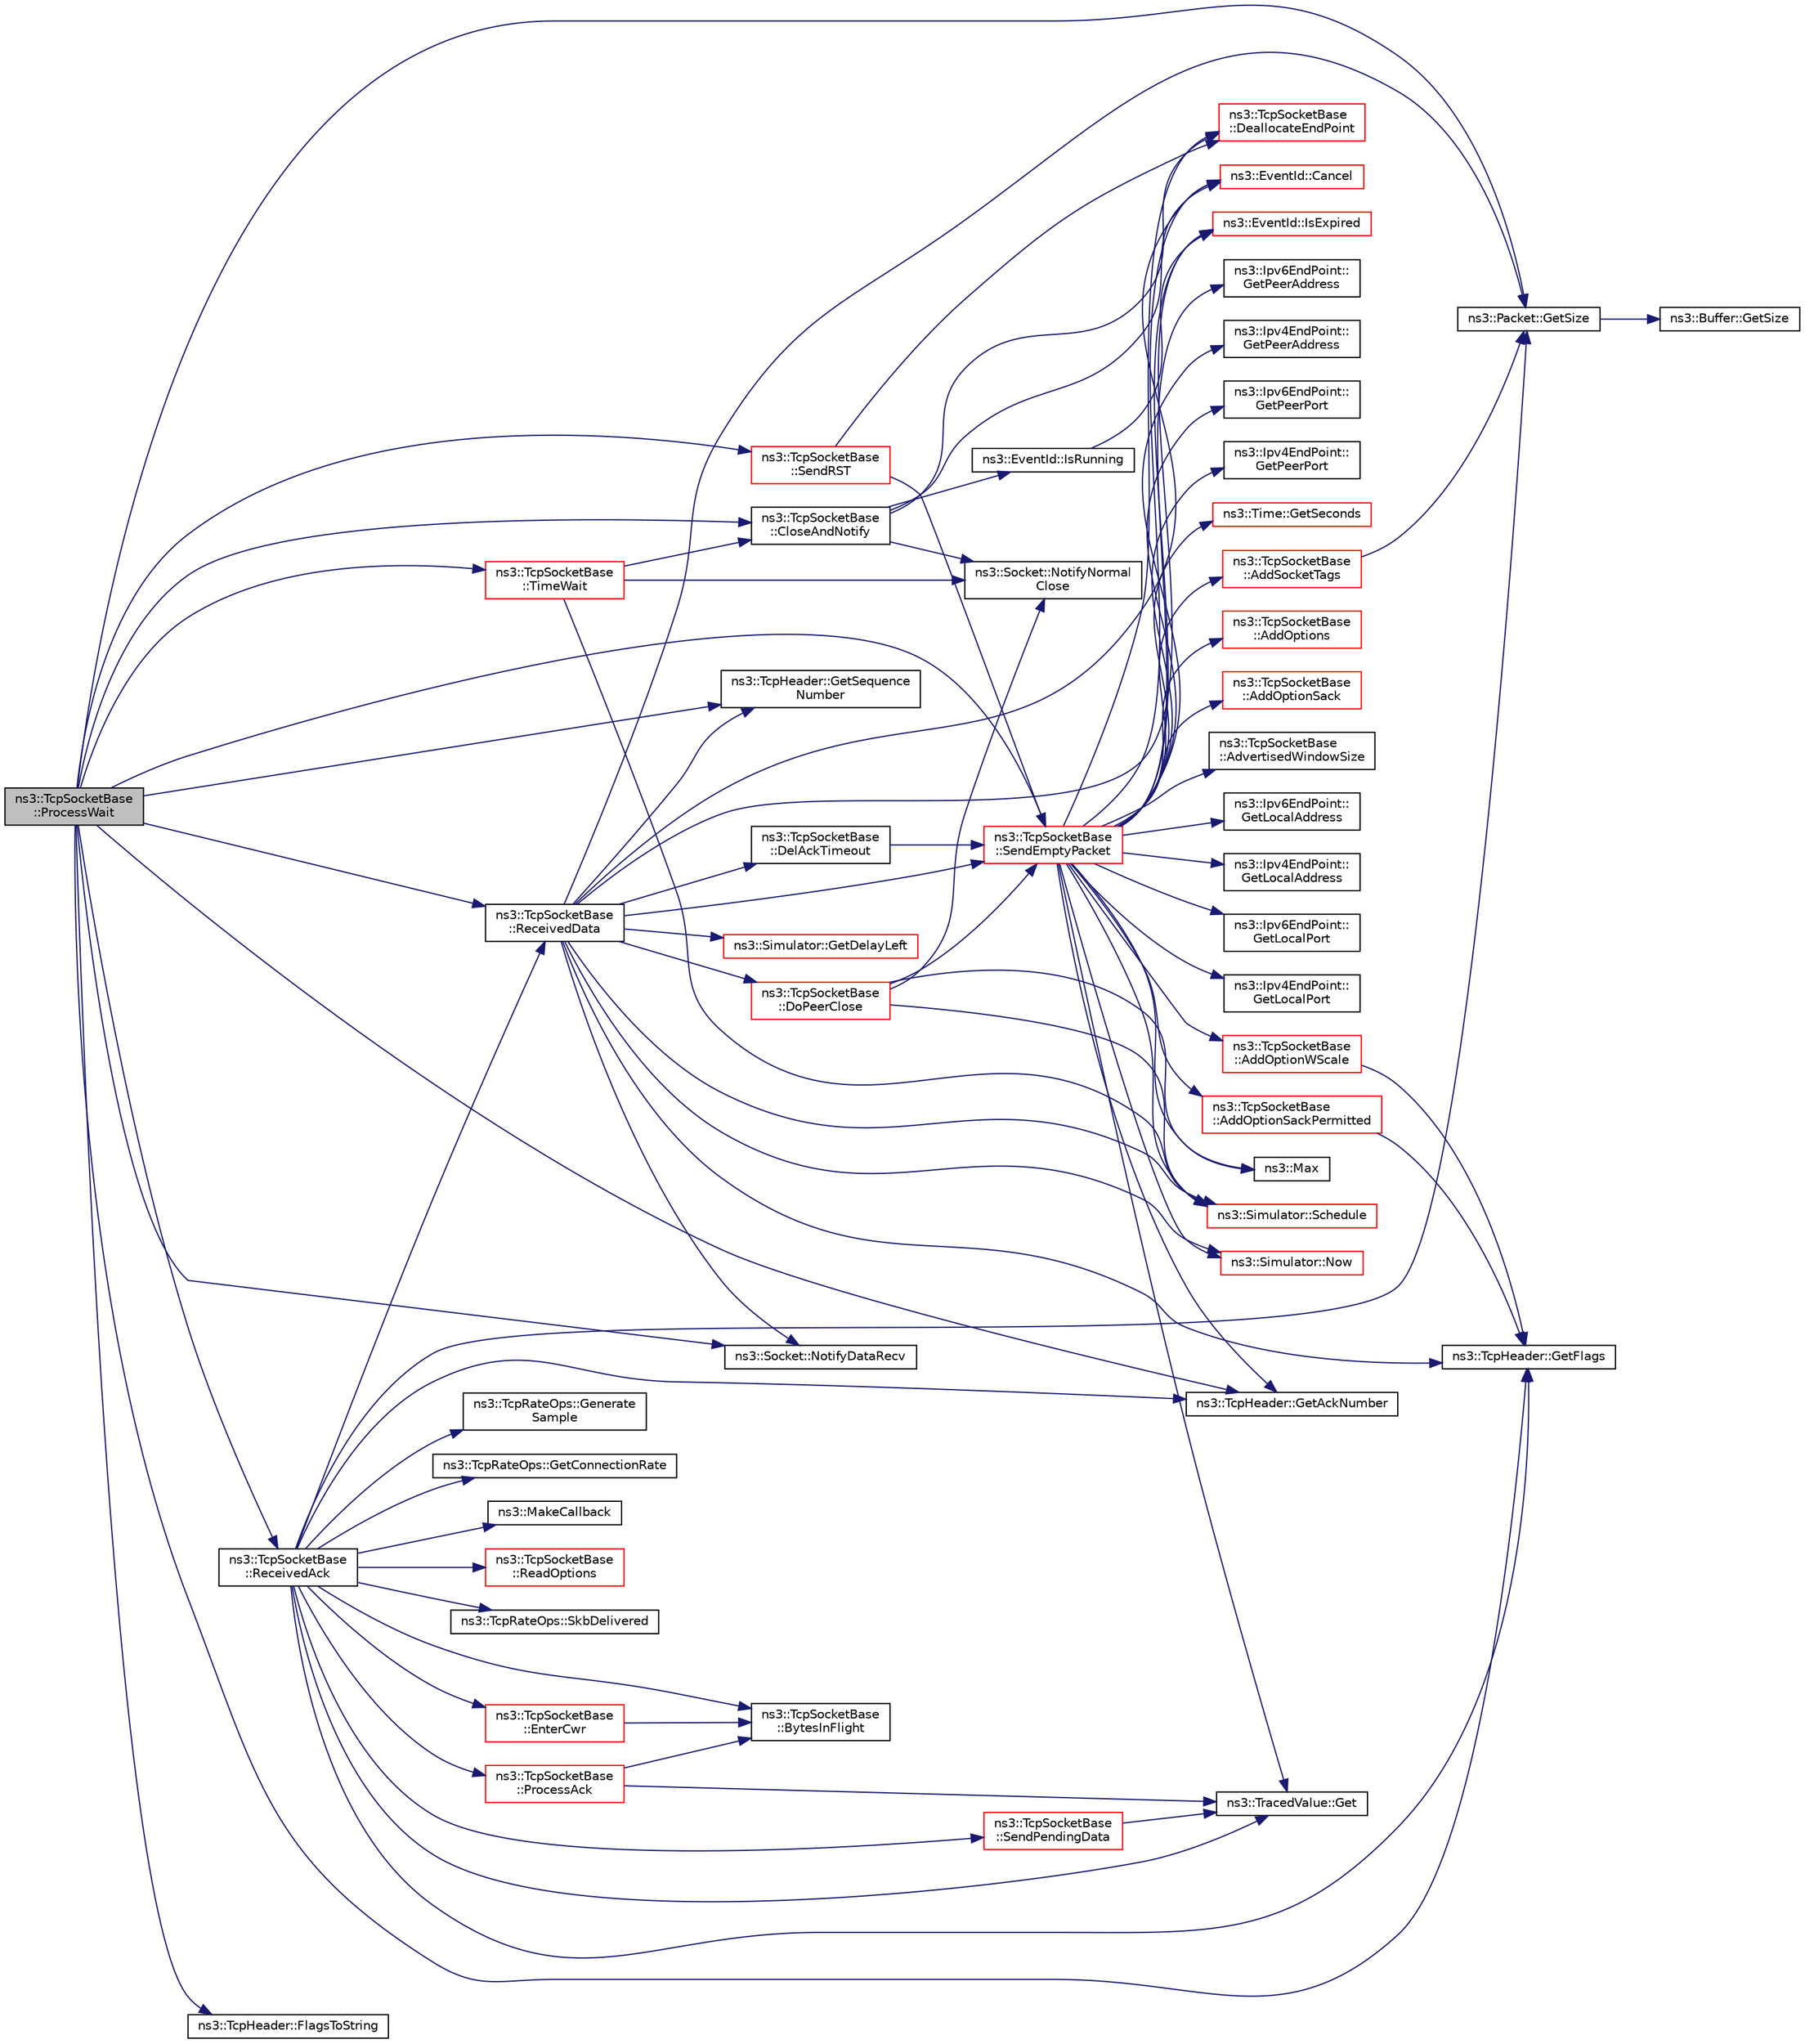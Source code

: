 digraph "ns3::TcpSocketBase::ProcessWait"
{
 // LATEX_PDF_SIZE
  edge [fontname="Helvetica",fontsize="10",labelfontname="Helvetica",labelfontsize="10"];
  node [fontname="Helvetica",fontsize="10",shape=record];
  rankdir="LR";
  Node1 [label="ns3::TcpSocketBase\l::ProcessWait",height=0.2,width=0.4,color="black", fillcolor="grey75", style="filled", fontcolor="black",tooltip="Received a packet upon CLOSE_WAIT, FIN_WAIT_1, FIN_WAIT_2."];
  Node1 -> Node2 [color="midnightblue",fontsize="10",style="solid",fontname="Helvetica"];
  Node2 [label="ns3::TcpSocketBase\l::CloseAndNotify",height=0.2,width=0.4,color="black", fillcolor="white", style="filled",URL="$classns3_1_1_tcp_socket_base.html#a04354f05482d826576740fd2f1691818",tooltip="Peacefully close the socket by notifying the upper layer and deallocate end point."];
  Node2 -> Node3 [color="midnightblue",fontsize="10",style="solid",fontname="Helvetica"];
  Node3 [label="ns3::EventId::Cancel",height=0.2,width=0.4,color="red", fillcolor="white", style="filled",URL="$classns3_1_1_event_id.html#a993ae94e48e014e1afd47edb16db7a11",tooltip="This method is syntactic sugar for the ns3::Simulator::Cancel method."];
  Node2 -> Node57 [color="midnightblue",fontsize="10",style="solid",fontname="Helvetica"];
  Node57 [label="ns3::TcpSocketBase\l::DeallocateEndPoint",height=0.2,width=0.4,color="red", fillcolor="white", style="filled",URL="$classns3_1_1_tcp_socket_base.html#a53791738228495d40197679dbc057392",tooltip="Deallocate m_endPoint and m_endPoint6."];
  Node2 -> Node62 [color="midnightblue",fontsize="10",style="solid",fontname="Helvetica"];
  Node62 [label="ns3::EventId::IsRunning",height=0.2,width=0.4,color="black", fillcolor="white", style="filled",URL="$classns3_1_1_event_id.html#a8b41e6f8c54db6bede8a7dcaf917074a",tooltip="This method is syntactic sugar for !IsExpired()."];
  Node62 -> Node63 [color="midnightblue",fontsize="10",style="solid",fontname="Helvetica"];
  Node63 [label="ns3::EventId::IsExpired",height=0.2,width=0.4,color="red", fillcolor="white", style="filled",URL="$classns3_1_1_event_id.html#acc25141054209b1a286a5471a51bd0c0",tooltip="This method is syntactic sugar for the ns3::Simulator::IsExpired method."];
  Node2 -> Node66 [color="midnightblue",fontsize="10",style="solid",fontname="Helvetica"];
  Node66 [label="ns3::Socket::NotifyNormal\lClose",height=0.2,width=0.4,color="black", fillcolor="white", style="filled",URL="$classns3_1_1_socket.html#a6bdec380c7dacff36147b89a05ceae84",tooltip="Notify through the callback (if set) that the connection has been closed."];
  Node1 -> Node67 [color="midnightblue",fontsize="10",style="solid",fontname="Helvetica"];
  Node67 [label="ns3::TcpHeader::FlagsToString",height=0.2,width=0.4,color="black", fillcolor="white", style="filled",URL="$classns3_1_1_tcp_header.html#aaaa261ca12b0fb50e45c7083cec88cff",tooltip="Converts an integer into a human readable list of Tcp flags."];
  Node1 -> Node68 [color="midnightblue",fontsize="10",style="solid",fontname="Helvetica"];
  Node68 [label="ns3::TcpHeader::GetAckNumber",height=0.2,width=0.4,color="black", fillcolor="white", style="filled",URL="$classns3_1_1_tcp_header.html#adc8bd17b9053c53f67f3be71adbb2e54",tooltip="Get the ACK number."];
  Node1 -> Node69 [color="midnightblue",fontsize="10",style="solid",fontname="Helvetica"];
  Node69 [label="ns3::TcpHeader::GetFlags",height=0.2,width=0.4,color="black", fillcolor="white", style="filled",URL="$classns3_1_1_tcp_header.html#adae57f746870a94c0fe4181c87368b62",tooltip="Get the flags."];
  Node1 -> Node70 [color="midnightblue",fontsize="10",style="solid",fontname="Helvetica"];
  Node70 [label="ns3::TcpHeader::GetSequence\lNumber",height=0.2,width=0.4,color="black", fillcolor="white", style="filled",URL="$classns3_1_1_tcp_header.html#a378fca684de64584c4fcc7dd9034e5e5",tooltip="Get the sequence number."];
  Node1 -> Node71 [color="midnightblue",fontsize="10",style="solid",fontname="Helvetica"];
  Node71 [label="ns3::Packet::GetSize",height=0.2,width=0.4,color="black", fillcolor="white", style="filled",URL="$classns3_1_1_packet.html#afff7cb1ff518ee6dc0d424e10a5ad6ec",tooltip="Returns the the size in bytes of the packet (including the zero-filled initial payload)."];
  Node71 -> Node72 [color="midnightblue",fontsize="10",style="solid",fontname="Helvetica"];
  Node72 [label="ns3::Buffer::GetSize",height=0.2,width=0.4,color="black", fillcolor="white", style="filled",URL="$classns3_1_1_buffer.html#a60c9172d2b102f8856c81b2126c8b209",tooltip=" "];
  Node1 -> Node73 [color="midnightblue",fontsize="10",style="solid",fontname="Helvetica"];
  Node73 [label="ns3::Socket::NotifyDataRecv",height=0.2,width=0.4,color="black", fillcolor="white", style="filled",URL="$classns3_1_1_socket.html#a91fa3046bbd0a7644381f1d2481bdfef",tooltip="Notify through the callback (if set) that some data have been received."];
  Node1 -> Node74 [color="midnightblue",fontsize="10",style="solid",fontname="Helvetica"];
  Node74 [label="ns3::TcpSocketBase\l::ReceivedAck",height=0.2,width=0.4,color="black", fillcolor="white", style="filled",URL="$classns3_1_1_tcp_socket_base.html#a695c036628adf8a204a653dbf178f8cd",tooltip="Received an ACK packet."];
  Node74 -> Node75 [color="midnightblue",fontsize="10",style="solid",fontname="Helvetica"];
  Node75 [label="ns3::TcpSocketBase\l::BytesInFlight",height=0.2,width=0.4,color="black", fillcolor="white", style="filled",URL="$classns3_1_1_tcp_socket_base.html#a4f2b484c1f51d637f65f961549865156",tooltip="Return total bytes in flight."];
  Node74 -> Node76 [color="midnightblue",fontsize="10",style="solid",fontname="Helvetica"];
  Node76 [label="ns3::TcpSocketBase\l::EnterCwr",height=0.2,width=0.4,color="red", fillcolor="white", style="filled",URL="$classns3_1_1_tcp_socket_base.html#af0129729e1f9662d2856569f0dc5f5a1",tooltip="Enter CA_CWR state upon receipt of an ECN Echo."];
  Node76 -> Node75 [color="midnightblue",fontsize="10",style="solid",fontname="Helvetica"];
  Node74 -> Node78 [color="midnightblue",fontsize="10",style="solid",fontname="Helvetica"];
  Node78 [label="ns3::TcpRateOps::Generate\lSample",height=0.2,width=0.4,color="black", fillcolor="white", style="filled",URL="$classns3_1_1_tcp_rate_ops.html#ada84961d8f7415b299ebb338dc1de2b5",tooltip="Generate a TcpRateSample to feed a congestion avoidance algorithm."];
  Node74 -> Node79 [color="midnightblue",fontsize="10",style="solid",fontname="Helvetica"];
  Node79 [label="ns3::TracedValue::Get",height=0.2,width=0.4,color="black", fillcolor="white", style="filled",URL="$classns3_1_1_traced_value.html#af77ce761fca6254db42c875dd1a4cdc6",tooltip="Get the underlying value."];
  Node74 -> Node68 [color="midnightblue",fontsize="10",style="solid",fontname="Helvetica"];
  Node74 -> Node80 [color="midnightblue",fontsize="10",style="solid",fontname="Helvetica"];
  Node80 [label="ns3::TcpRateOps::GetConnectionRate",height=0.2,width=0.4,color="black", fillcolor="white", style="filled",URL="$classns3_1_1_tcp_rate_ops.html#a54197c90d2e4230b6307cdfd65e3a299",tooltip=" "];
  Node74 -> Node69 [color="midnightblue",fontsize="10",style="solid",fontname="Helvetica"];
  Node74 -> Node71 [color="midnightblue",fontsize="10",style="solid",fontname="Helvetica"];
  Node74 -> Node81 [color="midnightblue",fontsize="10",style="solid",fontname="Helvetica"];
  Node81 [label="ns3::MakeCallback",height=0.2,width=0.4,color="black", fillcolor="white", style="filled",URL="$namespacens3.html#af1dde3c04374147fca0cfe3b0766d664",tooltip="Build Callbacks for class method members which take varying numbers of arguments and potentially retu..."];
  Node74 -> Node82 [color="midnightblue",fontsize="10",style="solid",fontname="Helvetica"];
  Node82 [label="ns3::TcpSocketBase\l::ProcessAck",height=0.2,width=0.4,color="red", fillcolor="white", style="filled",URL="$classns3_1_1_tcp_socket_base.html#ad510be50dd8e1c5cdcd31fb5b690e63d",tooltip="Process a received ack."];
  Node82 -> Node75 [color="midnightblue",fontsize="10",style="solid",fontname="Helvetica"];
  Node82 -> Node79 [color="midnightblue",fontsize="10",style="solid",fontname="Helvetica"];
  Node74 -> Node204 [color="midnightblue",fontsize="10",style="solid",fontname="Helvetica"];
  Node204 [label="ns3::TcpSocketBase\l::ReadOptions",height=0.2,width=0.4,color="red", fillcolor="white", style="filled",URL="$classns3_1_1_tcp_socket_base.html#a9faee69d5a9ec04a2e3b7af6f2c1c55a",tooltip="Read TCP options before Ack processing."];
  Node74 -> Node208 [color="midnightblue",fontsize="10",style="solid",fontname="Helvetica"];
  Node208 [label="ns3::TcpSocketBase\l::ReceivedData",height=0.2,width=0.4,color="black", fillcolor="white", style="filled",URL="$classns3_1_1_tcp_socket_base.html#a479e1a8be1ee1b169f87e57a4dc6f73c",tooltip="Recv of a data, put into buffer, call L7 to get it if necessary."];
  Node208 -> Node3 [color="midnightblue",fontsize="10",style="solid",fontname="Helvetica"];
  Node208 -> Node209 [color="midnightblue",fontsize="10",style="solid",fontname="Helvetica"];
  Node209 [label="ns3::TcpSocketBase\l::DelAckTimeout",height=0.2,width=0.4,color="black", fillcolor="white", style="filled",URL="$classns3_1_1_tcp_socket_base.html#a6bea4790f749e771462d8e4ab63ebc67",tooltip="Action upon delay ACK timeout, i.e."];
  Node209 -> Node156 [color="midnightblue",fontsize="10",style="solid",fontname="Helvetica"];
  Node156 [label="ns3::TcpSocketBase\l::SendEmptyPacket",height=0.2,width=0.4,color="red", fillcolor="white", style="filled",URL="$classns3_1_1_tcp_socket_base.html#aa858913c9a4480a14d293f1014905b3e",tooltip="Send a empty packet that carries a flag, e.g., ACK."];
  Node156 -> Node85 [color="midnightblue",fontsize="10",style="solid",fontname="Helvetica"];
  Node85 [label="ns3::TcpSocketBase\l::AddOptions",height=0.2,width=0.4,color="red", fillcolor="white", style="filled",URL="$classns3_1_1_tcp_socket_base.html#a55087ef950f5c2f4a7cdb8c825666955",tooltip="Add options to TcpHeader."];
  Node156 -> Node157 [color="midnightblue",fontsize="10",style="solid",fontname="Helvetica"];
  Node157 [label="ns3::TcpSocketBase\l::AddOptionSack",height=0.2,width=0.4,color="red", fillcolor="white", style="filled",URL="$classns3_1_1_tcp_socket_base.html#a009a4dcad47330a47e5b829918fb9140",tooltip="Add the SACK option to the header."];
  Node156 -> Node160 [color="midnightblue",fontsize="10",style="solid",fontname="Helvetica"];
  Node160 [label="ns3::TcpSocketBase\l::AddOptionSackPermitted",height=0.2,width=0.4,color="red", fillcolor="white", style="filled",URL="$classns3_1_1_tcp_socket_base.html#a470e7b2406d76319c457f2fdf5ff0699",tooltip="Add the SACK PERMITTED option to the header."];
  Node160 -> Node69 [color="midnightblue",fontsize="10",style="solid",fontname="Helvetica"];
  Node156 -> Node161 [color="midnightblue",fontsize="10",style="solid",fontname="Helvetica"];
  Node161 [label="ns3::TcpSocketBase\l::AddOptionWScale",height=0.2,width=0.4,color="red", fillcolor="white", style="filled",URL="$classns3_1_1_tcp_socket_base.html#aa749dc3f6287c79a2ad39cb306220663",tooltip="Add the window scale option to the header."];
  Node161 -> Node69 [color="midnightblue",fontsize="10",style="solid",fontname="Helvetica"];
  Node156 -> Node103 [color="midnightblue",fontsize="10",style="solid",fontname="Helvetica"];
  Node103 [label="ns3::TcpSocketBase\l::AddSocketTags",height=0.2,width=0.4,color="red", fillcolor="white", style="filled",URL="$classns3_1_1_tcp_socket_base.html#aff0f88774a2a2aba389da4590655a839",tooltip="Add Tags for the Socket."];
  Node103 -> Node71 [color="midnightblue",fontsize="10",style="solid",fontname="Helvetica"];
  Node156 -> Node129 [color="midnightblue",fontsize="10",style="solid",fontname="Helvetica"];
  Node129 [label="ns3::TcpSocketBase\l::AdvertisedWindowSize",height=0.2,width=0.4,color="black", fillcolor="white", style="filled",URL="$classns3_1_1_tcp_socket_base.html#aa0bcf7701399b0a95fd68a1ce5ee8756",tooltip="The amount of Rx window announced to the peer."];
  Node156 -> Node3 [color="midnightblue",fontsize="10",style="solid",fontname="Helvetica"];
  Node156 -> Node57 [color="midnightblue",fontsize="10",style="solid",fontname="Helvetica"];
  Node156 -> Node79 [color="midnightblue",fontsize="10",style="solid",fontname="Helvetica"];
  Node156 -> Node68 [color="midnightblue",fontsize="10",style="solid",fontname="Helvetica"];
  Node156 -> Node130 [color="midnightblue",fontsize="10",style="solid",fontname="Helvetica"];
  Node130 [label="ns3::Ipv6EndPoint::\lGetLocalAddress",height=0.2,width=0.4,color="black", fillcolor="white", style="filled",URL="$classns3_1_1_ipv6_end_point.html#a1972cd26240d42cd75f93e12d9182976",tooltip="Get the local address."];
  Node156 -> Node131 [color="midnightblue",fontsize="10",style="solid",fontname="Helvetica"];
  Node131 [label="ns3::Ipv4EndPoint::\lGetLocalAddress",height=0.2,width=0.4,color="black", fillcolor="white", style="filled",URL="$classns3_1_1_ipv4_end_point.html#ae08283e26ace5880c3172ea5d803b6f8",tooltip="Get the local address."];
  Node156 -> Node132 [color="midnightblue",fontsize="10",style="solid",fontname="Helvetica"];
  Node132 [label="ns3::Ipv6EndPoint::\lGetLocalPort",height=0.2,width=0.4,color="black", fillcolor="white", style="filled",URL="$classns3_1_1_ipv6_end_point.html#a39a9fd4aa85a8ecbbf2d6c84d589080b",tooltip="Get the local port."];
  Node156 -> Node133 [color="midnightblue",fontsize="10",style="solid",fontname="Helvetica"];
  Node133 [label="ns3::Ipv4EndPoint::\lGetLocalPort",height=0.2,width=0.4,color="black", fillcolor="white", style="filled",URL="$classns3_1_1_ipv4_end_point.html#aab137f64770abf94f0b8a81217a0b106",tooltip="Get the local port."];
  Node156 -> Node136 [color="midnightblue",fontsize="10",style="solid",fontname="Helvetica"];
  Node136 [label="ns3::Ipv6EndPoint::\lGetPeerAddress",height=0.2,width=0.4,color="black", fillcolor="white", style="filled",URL="$classns3_1_1_ipv6_end_point.html#aa48c776ae54d85cf0f6a61a80d7b4cd8",tooltip="Get the peer address."];
  Node156 -> Node137 [color="midnightblue",fontsize="10",style="solid",fontname="Helvetica"];
  Node137 [label="ns3::Ipv4EndPoint::\lGetPeerAddress",height=0.2,width=0.4,color="black", fillcolor="white", style="filled",URL="$classns3_1_1_ipv4_end_point.html#a3faf5ec4dce2e951a6ade79758e2075d",tooltip="Get the peer address."];
  Node156 -> Node138 [color="midnightblue",fontsize="10",style="solid",fontname="Helvetica"];
  Node138 [label="ns3::Ipv6EndPoint::\lGetPeerPort",height=0.2,width=0.4,color="black", fillcolor="white", style="filled",URL="$classns3_1_1_ipv6_end_point.html#ac200f6b424104280ec1e55a415ed96fd",tooltip="Get the peer port."];
  Node156 -> Node139 [color="midnightblue",fontsize="10",style="solid",fontname="Helvetica"];
  Node139 [label="ns3::Ipv4EndPoint::\lGetPeerPort",height=0.2,width=0.4,color="black", fillcolor="white", style="filled",URL="$classns3_1_1_ipv4_end_point.html#a0954ccf4be313b3a2992894ae2baf1c6",tooltip="Get the peer port."];
  Node156 -> Node140 [color="midnightblue",fontsize="10",style="solid",fontname="Helvetica"];
  Node140 [label="ns3::Time::GetSeconds",height=0.2,width=0.4,color="red", fillcolor="white", style="filled",URL="$classns3_1_1_time.html#a27cb7c22324e0447740929b024dbeb66",tooltip="Get an approximation of the time stored in this instance in the indicated unit."];
  Node156 -> Node63 [color="midnightblue",fontsize="10",style="solid",fontname="Helvetica"];
  Node156 -> Node163 [color="midnightblue",fontsize="10",style="solid",fontname="Helvetica"];
  Node163 [label="ns3::Max",height=0.2,width=0.4,color="black", fillcolor="white", style="filled",URL="$group__highprec.html#ga0d35bb9363c0da4cc2557158b95dbca0",tooltip="Maximum."];
  Node156 -> Node43 [color="midnightblue",fontsize="10",style="solid",fontname="Helvetica"];
  Node43 [label="ns3::Simulator::Now",height=0.2,width=0.4,color="red", fillcolor="white", style="filled",URL="$classns3_1_1_simulator.html#ac3178fa975b419f7875e7105be122800",tooltip="Return the current simulation virtual time."];
  Node156 -> Node165 [color="midnightblue",fontsize="10",style="solid",fontname="Helvetica"];
  Node165 [label="ns3::Simulator::Schedule",height=0.2,width=0.4,color="red", fillcolor="white", style="filled",URL="$classns3_1_1_simulator.html#a3da7d28335c8ac0e3e86781f766df241",tooltip="Schedule an event to expire after delay."];
  Node208 -> Node210 [color="midnightblue",fontsize="10",style="solid",fontname="Helvetica"];
  Node210 [label="ns3::TcpSocketBase\l::DoPeerClose",height=0.2,width=0.4,color="red", fillcolor="white", style="filled",URL="$classns3_1_1_tcp_socket_base.html#a8a56cf4ab3b64d9f781ed1b1f63f51cd",tooltip="FIN is in sequence, notify app and respond with a FIN."];
  Node210 -> Node163 [color="midnightblue",fontsize="10",style="solid",fontname="Helvetica"];
  Node210 -> Node66 [color="midnightblue",fontsize="10",style="solid",fontname="Helvetica"];
  Node210 -> Node165 [color="midnightblue",fontsize="10",style="solid",fontname="Helvetica"];
  Node210 -> Node156 [color="midnightblue",fontsize="10",style="solid",fontname="Helvetica"];
  Node208 -> Node188 [color="midnightblue",fontsize="10",style="solid",fontname="Helvetica"];
  Node188 [label="ns3::Simulator::GetDelayLeft",height=0.2,width=0.4,color="red", fillcolor="white", style="filled",URL="$classns3_1_1_simulator.html#af2c7b4285454aa5062bd2df2bb7a7ab9",tooltip="Get the remaining time until this event will execute."];
  Node208 -> Node69 [color="midnightblue",fontsize="10",style="solid",fontname="Helvetica"];
  Node208 -> Node70 [color="midnightblue",fontsize="10",style="solid",fontname="Helvetica"];
  Node208 -> Node71 [color="midnightblue",fontsize="10",style="solid",fontname="Helvetica"];
  Node208 -> Node63 [color="midnightblue",fontsize="10",style="solid",fontname="Helvetica"];
  Node208 -> Node73 [color="midnightblue",fontsize="10",style="solid",fontname="Helvetica"];
  Node208 -> Node43 [color="midnightblue",fontsize="10",style="solid",fontname="Helvetica"];
  Node208 -> Node165 [color="midnightblue",fontsize="10",style="solid",fontname="Helvetica"];
  Node208 -> Node156 [color="midnightblue",fontsize="10",style="solid",fontname="Helvetica"];
  Node74 -> Node184 [color="midnightblue",fontsize="10",style="solid",fontname="Helvetica"];
  Node184 [label="ns3::TcpSocketBase\l::SendPendingData",height=0.2,width=0.4,color="red", fillcolor="white", style="filled",URL="$classns3_1_1_tcp_socket_base.html#a129ac0ec5fc399fa7c5552c615ae6562",tooltip="Send as much pending data as possible according to the Tx window."];
  Node184 -> Node79 [color="midnightblue",fontsize="10",style="solid",fontname="Helvetica"];
  Node74 -> Node207 [color="midnightblue",fontsize="10",style="solid",fontname="Helvetica"];
  Node207 [label="ns3::TcpRateOps::SkbDelivered",height=0.2,width=0.4,color="black", fillcolor="white", style="filled",URL="$classns3_1_1_tcp_rate_ops.html#afa4e4d68f14ab225b1d10e0bb18a1953",tooltip="Update the Rate information after an item is received."];
  Node1 -> Node208 [color="midnightblue",fontsize="10",style="solid",fontname="Helvetica"];
  Node1 -> Node156 [color="midnightblue",fontsize="10",style="solid",fontname="Helvetica"];
  Node1 -> Node213 [color="midnightblue",fontsize="10",style="solid",fontname="Helvetica"];
  Node213 [label="ns3::TcpSocketBase\l::SendRST",height=0.2,width=0.4,color="red", fillcolor="white", style="filled",URL="$classns3_1_1_tcp_socket_base.html#a070b9ac86f372fe0b661050686bef68e",tooltip="Send reset and tear down this socket."];
  Node213 -> Node57 [color="midnightblue",fontsize="10",style="solid",fontname="Helvetica"];
  Node213 -> Node156 [color="midnightblue",fontsize="10",style="solid",fontname="Helvetica"];
  Node1 -> Node215 [color="midnightblue",fontsize="10",style="solid",fontname="Helvetica"];
  Node215 [label="ns3::TcpSocketBase\l::TimeWait",height=0.2,width=0.4,color="red", fillcolor="white", style="filled",URL="$classns3_1_1_tcp_socket_base.html#acd41dedaf25ea16d290aa5737e303099",tooltip="Move from CLOSING or FIN_WAIT_2 to TIME_WAIT state."];
  Node215 -> Node2 [color="midnightblue",fontsize="10",style="solid",fontname="Helvetica"];
  Node215 -> Node66 [color="midnightblue",fontsize="10",style="solid",fontname="Helvetica"];
  Node215 -> Node165 [color="midnightblue",fontsize="10",style="solid",fontname="Helvetica"];
}
